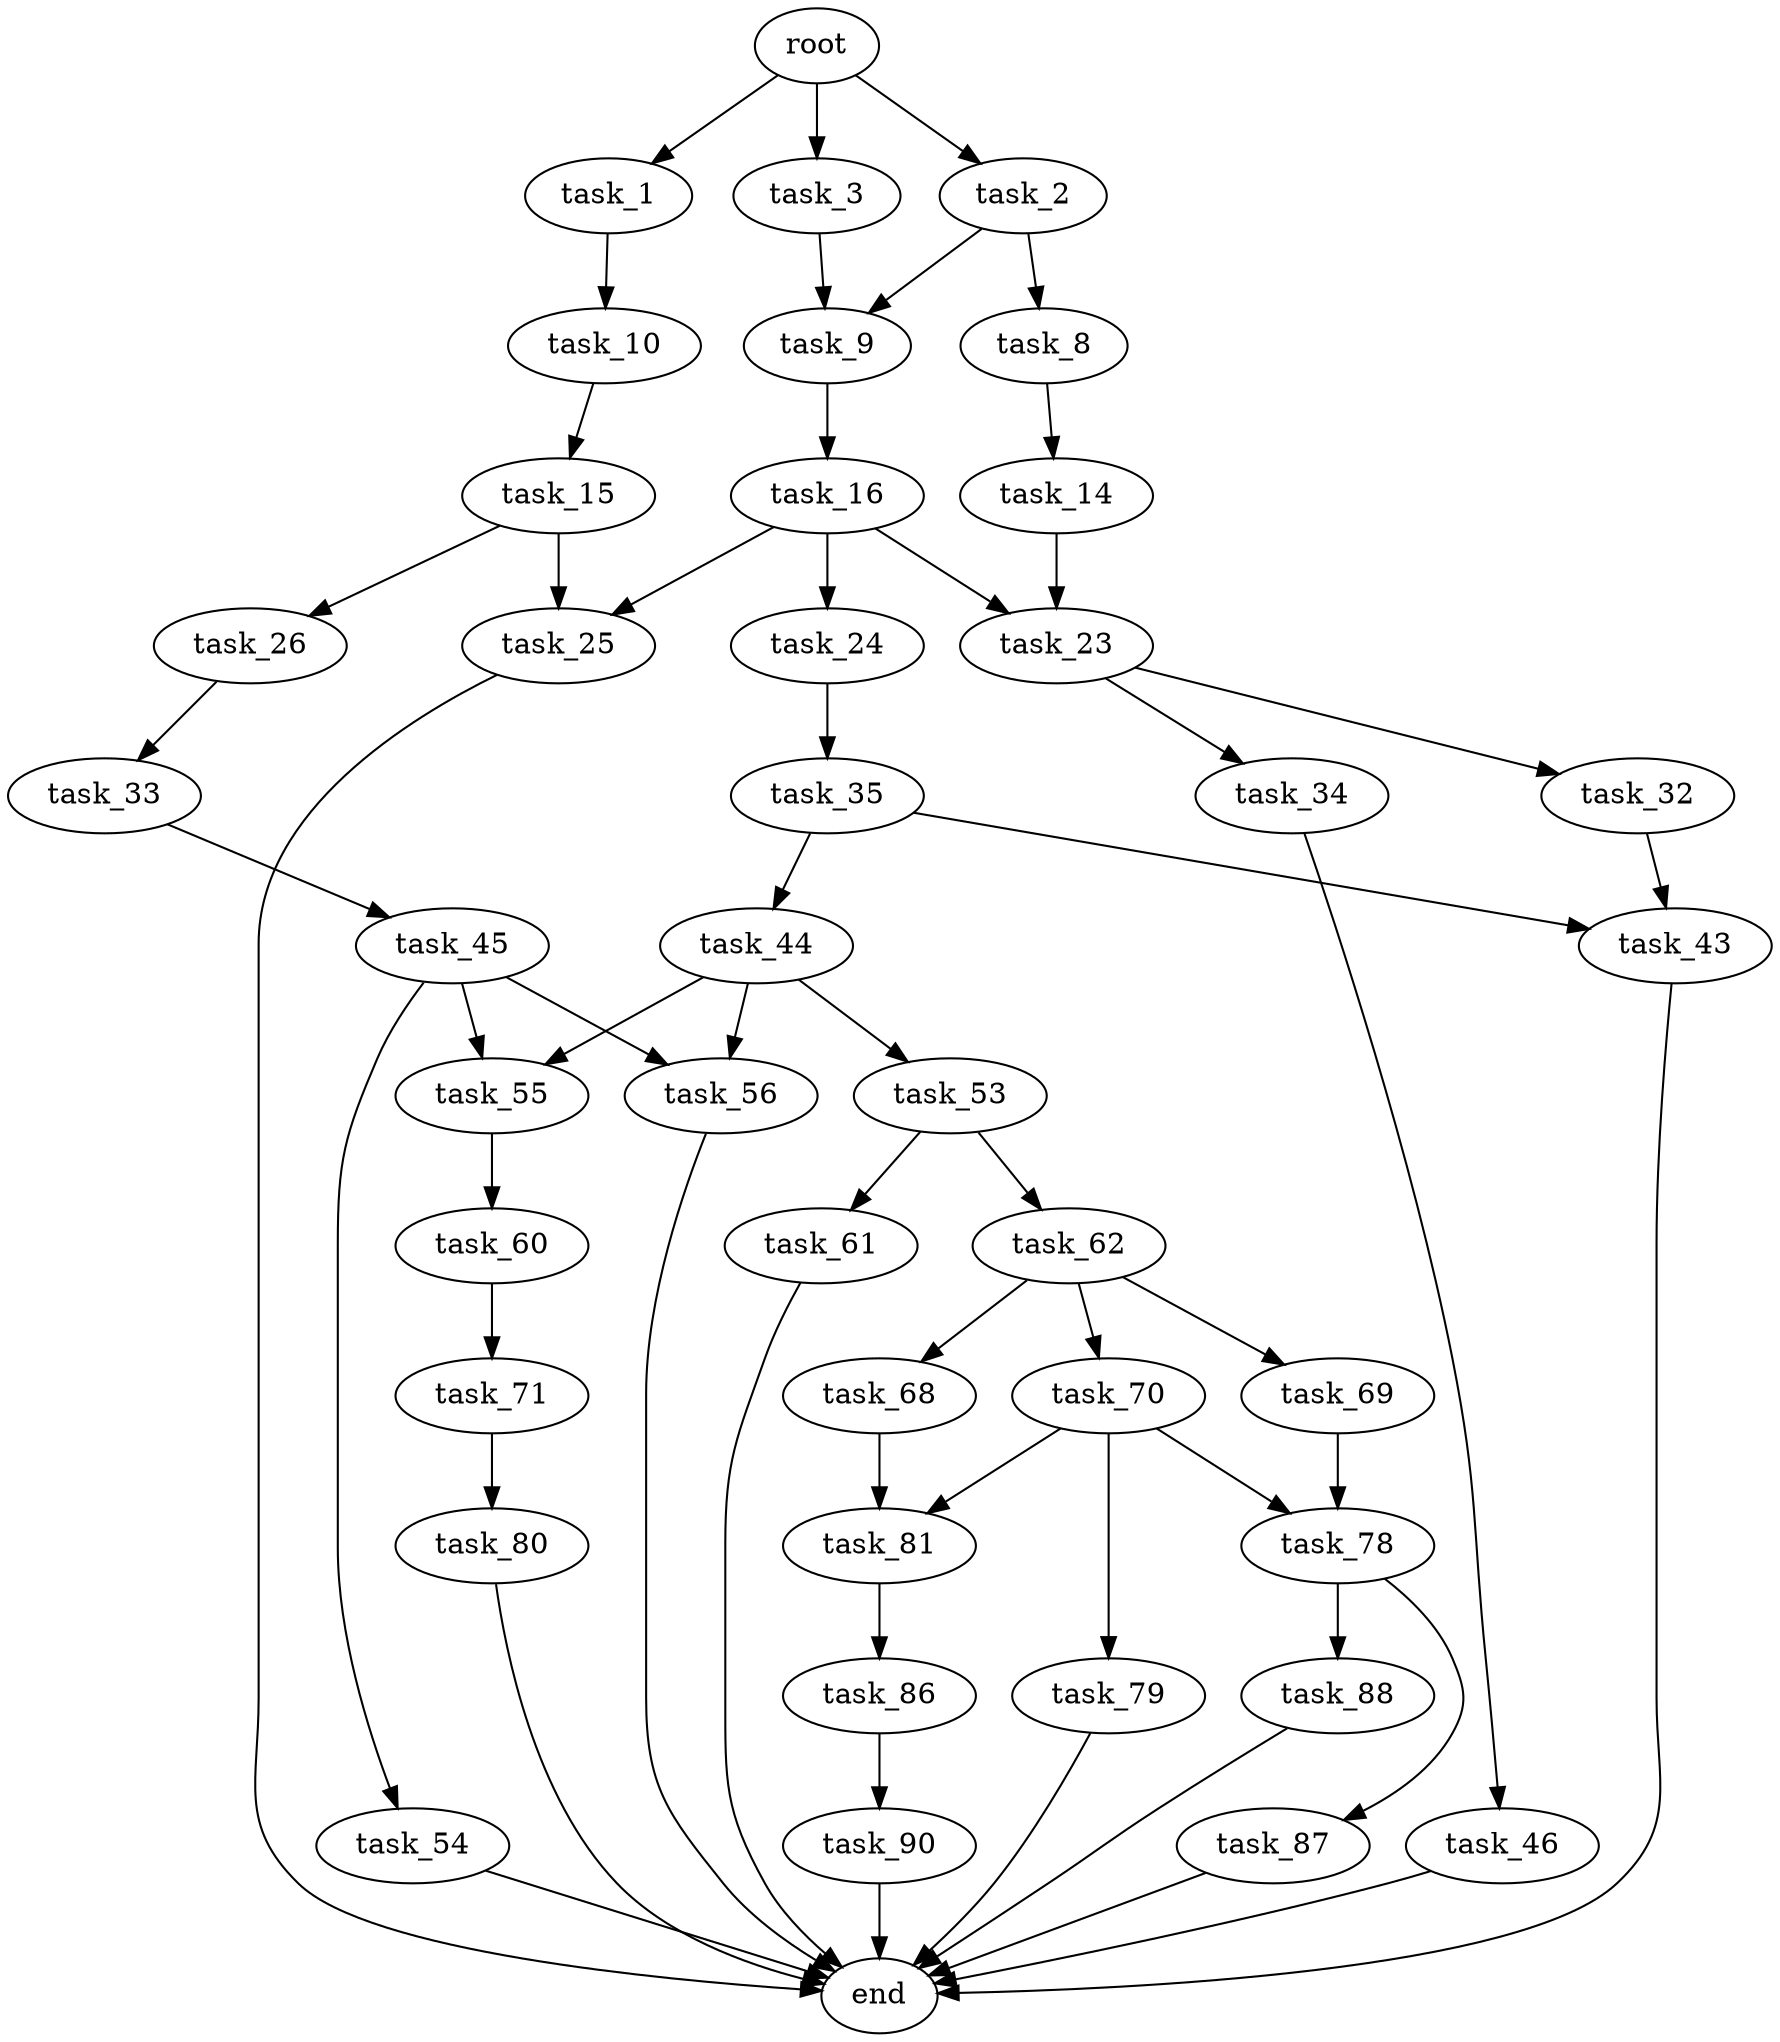 digraph G {
  root [size="0.000000"];
  task_1 [size="151862482989.000000"];
  task_2 [size="2935750245.000000"];
  task_3 [size="68719476736.000000"];
  task_8 [size="108238318695.000000"];
  task_9 [size="368293445632.000000"];
  task_10 [size="368293445632.000000"];
  task_14 [size="68719476736.000000"];
  task_15 [size="368293445632.000000"];
  task_16 [size="134217728000.000000"];
  task_23 [size="255278193138.000000"];
  task_24 [size="4582414960.000000"];
  task_25 [size="134217728000.000000"];
  task_26 [size="231928233984.000000"];
  task_32 [size="1512372667.000000"];
  task_33 [size="8589934592.000000"];
  task_34 [size="40771036820.000000"];
  task_35 [size="28991029248.000000"];
  task_43 [size="6796094710.000000"];
  task_44 [size="28991029248.000000"];
  task_45 [size="23009677685.000000"];
  task_46 [size="8589934592.000000"];
  task_53 [size="214543265080.000000"];
  task_54 [size="17337708312.000000"];
  task_55 [size="3097632094.000000"];
  task_56 [size="306743834640.000000"];
  task_60 [size="8589934592.000000"];
  task_61 [size="81399532730.000000"];
  task_62 [size="231928233984.000000"];
  task_68 [size="3955225690.000000"];
  task_69 [size="1662397756.000000"];
  task_70 [size="231928233984.000000"];
  task_71 [size="35605645774.000000"];
  task_78 [size="28991029248.000000"];
  task_79 [size="383279048825.000000"];
  task_80 [size="53851108323.000000"];
  task_81 [size="15576515069.000000"];
  task_86 [size="368293445632.000000"];
  task_87 [size="1294711997.000000"];
  task_88 [size="968085103635.000000"];
  task_90 [size="134217728000.000000"];
  end [size="0.000000"];

  root -> task_1 [size="1.000000"];
  root -> task_2 [size="1.000000"];
  root -> task_3 [size="1.000000"];
  task_1 -> task_10 [size="209715200.000000"];
  task_2 -> task_8 [size="134217728.000000"];
  task_2 -> task_9 [size="134217728.000000"];
  task_3 -> task_9 [size="134217728.000000"];
  task_8 -> task_14 [size="75497472.000000"];
  task_9 -> task_16 [size="411041792.000000"];
  task_10 -> task_15 [size="411041792.000000"];
  task_14 -> task_23 [size="134217728.000000"];
  task_15 -> task_25 [size="411041792.000000"];
  task_15 -> task_26 [size="411041792.000000"];
  task_16 -> task_23 [size="209715200.000000"];
  task_16 -> task_24 [size="209715200.000000"];
  task_16 -> task_25 [size="209715200.000000"];
  task_23 -> task_32 [size="411041792.000000"];
  task_23 -> task_34 [size="411041792.000000"];
  task_24 -> task_35 [size="134217728.000000"];
  task_25 -> end [size="1.000000"];
  task_26 -> task_33 [size="301989888.000000"];
  task_32 -> task_43 [size="33554432.000000"];
  task_33 -> task_45 [size="33554432.000000"];
  task_34 -> task_46 [size="838860800.000000"];
  task_35 -> task_43 [size="75497472.000000"];
  task_35 -> task_44 [size="75497472.000000"];
  task_43 -> end [size="1.000000"];
  task_44 -> task_53 [size="75497472.000000"];
  task_44 -> task_55 [size="75497472.000000"];
  task_44 -> task_56 [size="75497472.000000"];
  task_45 -> task_54 [size="75497472.000000"];
  task_45 -> task_55 [size="75497472.000000"];
  task_45 -> task_56 [size="75497472.000000"];
  task_46 -> end [size="1.000000"];
  task_53 -> task_61 [size="209715200.000000"];
  task_53 -> task_62 [size="209715200.000000"];
  task_54 -> end [size="1.000000"];
  task_55 -> task_60 [size="134217728.000000"];
  task_56 -> end [size="1.000000"];
  task_60 -> task_71 [size="33554432.000000"];
  task_61 -> end [size="1.000000"];
  task_62 -> task_68 [size="301989888.000000"];
  task_62 -> task_69 [size="301989888.000000"];
  task_62 -> task_70 [size="301989888.000000"];
  task_68 -> task_81 [size="411041792.000000"];
  task_69 -> task_78 [size="33554432.000000"];
  task_70 -> task_78 [size="301989888.000000"];
  task_70 -> task_79 [size="301989888.000000"];
  task_70 -> task_81 [size="301989888.000000"];
  task_71 -> task_80 [size="838860800.000000"];
  task_78 -> task_87 [size="75497472.000000"];
  task_78 -> task_88 [size="75497472.000000"];
  task_79 -> end [size="1.000000"];
  task_80 -> end [size="1.000000"];
  task_81 -> task_86 [size="679477248.000000"];
  task_86 -> task_90 [size="411041792.000000"];
  task_87 -> end [size="1.000000"];
  task_88 -> end [size="1.000000"];
  task_90 -> end [size="1.000000"];
}
